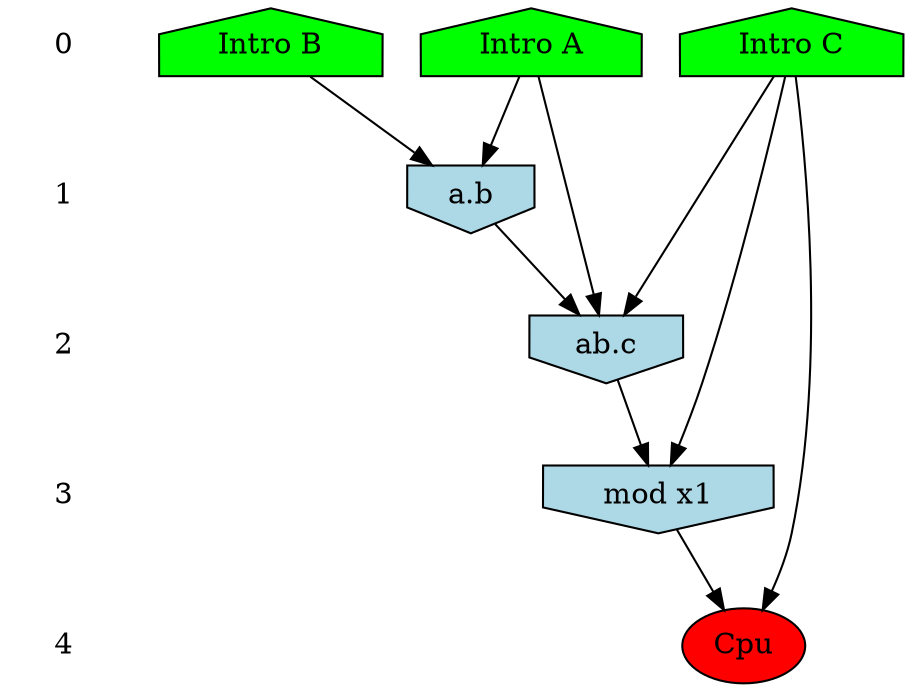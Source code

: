 /* Compression of 2989 causal flows obtained in average at 1.210747E+01 t.u */
/* Compressed causal flows were: [1;2;3;4;5;6;7;8;9;10;11;12;13;14;15;16;17;18;19;20;21;22;23;24;25;26;27;28;29;30;31;32;33;34;35;36;37;38;39;40;41;42;43;44;45;46;47;48;49;50;51;52;53;54;55;56;57;58;59;60;61;62;63;64;65;66;67;68;69;70;71;72;73;74;75;76;77;78;79;80;81;82;83;84;85;86;88;89;90;91;93;94;95;96;97;98;99;100;101;102;103;104;105;106;107;108;109;110;111;112;113;114;115;116;117;118;119;120;121;122;123;124;125;127;128;129;130;131;132;133;134;136;137;138;139;140;141;142;143;144;145;146;147;148;149;150;151;152;153;154;155;156;157;158;160;161;162;163;164;165;166;167;168;169;170;171;172;173;174;175;176;177;178;179;180;181;182;183;184;185;186;187;188;190;191;192;193;194;195;196;198;199;200;201;202;203;204;205;206;207;208;209;210;211;212;213;214;215;216;217;218;219;220;221;222;223;225;226;227;228;229;230;232;233;234;235;236;237;238;239;240;241;242;243;244;245;246;247;248;249;250;251;252;253;254;255;256;257;259;260;262;264;265;266;267;268;270;271;272;273;275;276;277;278;280;282;283;284;285;286;287;288;289;290;291;292;293;294;295;296;297;298;300;301;302;303;304;305;306;307;308;309;310;311;312;313;314;315;317;318;319;320;321;322;323;324;325;327;328;330;331;332;333;334;335;336;337;338;339;340;341;342;343;344;345;346;347;348;350;351;352;353;354;357;358;359;360;362;363;364;365;366;367;368;369;370;371;372;373;374;375;376;377;379;380;381;382;384;385;386;388;389;390;391;392;393;394;395;396;398;399;400;401;402;403;404;405;407;408;409;410;411;412;413;414;415;416;417;418;419;420;421;422;423;424;425;426;427;428;429;430;432;433;434;435;436;437;438;439;440;441;442;443;444;445;446;447;448;449;450;451;453;454;455;456;457;458;459;460;461;462;463;464;466;467;468;469;470;471;472;473;474;476;477;478;479;481;482;483;484;485;486;487;488;489;491;492;493;494;495;496;497;498;501;502;503;504;505;506;508;510;511;512;513;514;516;517;518;519;520;521;522;523;524;525;527;528;529;533;534;535;536;537;539;540;541;542;544;545;546;547;548;549;550;552;553;554;555;556;557;558;559;560;561;562;563;564;566;567;568;569;570;571;572;573;574;575;576;577;578;579;581;583;584;585;586;587;588;589;590;592;593;594;595;597;598;599;600;601;602;603;604;605;606;607;608;609;610;611;612;613;614;615;616;617;618;619;621;622;623;625;626;628;629;630;631;632;633;634;635;637;638;639;640;641;642;644;645;648;650;651;653;654;655;656;659;661;662;663;664;665;666;667;669;670;671;672;674;675;676;677;680;681;682;683;684;685;686;687;688;689;691;693;694;695;696;697;698;699;700;701;702;703;704;706;708;709;710;711;712;713;715;716;717;718;719;720;721;722;723;724;725;728;729;730;731;732;733;734;735;736;737;738;739;740;741;743;744;746;747;749;751;752;753;754;755;756;757;759;760;761;762;763;765;767;768;769;771;773;775;776;777;778;780;781;783;784;786;788;790;791;792;793;794;796;797;798;799;800;803;804;805;806;808;809;811;812;814;817;818;819;820;821;822;823;825;826;827;828;829;830;831;832;833;834;835;836;837;838;839;840;841;842;843;844;848;849;850;851;852;854;855;857;858;859;860;862;863;864;865;866;867;868;869;870;871;872;873;874;875;877;880;881;882;883;884;885;886;888;889;890;891;892;895;897;898;899;900;902;903;904;905;908;909;910;911;912;914;915;917;918;919;920;921;922;923;924;925;927;928;929;930;931;932;933;935;936;937;938;939;940;941;942;943;944;945;946;947;948;950;953;956;958;959;960;961;962;963;964;965;966;967;968;969;970;971;972;973;974;975;976;978;979;981;982;984;986;987;988;989;990;992;993;994;996;997;998;1000;1001;1003;1004;1005;1006;1007;1010;1012;1013;1014;1016;1017;1018;1019;1020;1021;1022;1024;1025;1026;1027;1029;1030;1031;1032;1033;1034;1035;1036;1037;1038;1039;1040;1041;1042;1043;1045;1046;1049;1051;1052;1053;1054;1056;1057;1058;1059;1060;1061;1062;1063;1064;1066;1067;1068;1070;1071;1072;1073;1077;1079;1080;1081;1082;1085;1086;1088;1089;1091;1092;1093;1095;1096;1097;1098;1099;1100;1101;1103;1105;1106;1107;1108;1109;1111;1113;1114;1115;1117;1119;1120;1121;1122;1123;1124;1125;1126;1128;1129;1130;1133;1134;1135;1138;1139;1140;1141;1142;1143;1144;1145;1146;1147;1148;1149;1152;1154;1156;1157;1159;1161;1162;1163;1164;1165;1166;1167;1170;1171;1172;1173;1174;1175;1177;1178;1179;1180;1181;1182;1187;1190;1191;1192;1193;1194;1195;1197;1198;1199;1200;1201;1202;1203;1204;1205;1206;1209;1210;1211;1212;1213;1214;1215;1216;1217;1218;1220;1222;1223;1224;1225;1226;1227;1228;1229;1231;1235;1237;1238;1239;1240;1241;1242;1243;1244;1246;1247;1248;1249;1250;1251;1252;1253;1256;1257;1258;1259;1260;1261;1262;1263;1265;1266;1267;1268;1269;1270;1271;1274;1275;1276;1277;1278;1279;1280;1281;1282;1283;1284;1285;1287;1288;1289;1290;1291;1294;1295;1296;1297;1298;1299;1300;1302;1303;1304;1306;1307;1308;1310;1311;1313;1314;1315;1316;1317;1319;1320;1321;1322;1323;1324;1325;1326;1327;1328;1329;1331;1332;1334;1335;1337;1338;1339;1340;1341;1344;1345;1346;1348;1349;1350;1351;1352;1353;1354;1355;1356;1357;1358;1359;1360;1361;1362;1363;1366;1367;1368;1370;1371;1372;1373;1374;1375;1376;1378;1380;1381;1382;1383;1385;1386;1387;1389;1390;1391;1392;1393;1395;1396;1398;1400;1401;1402;1403;1404;1405;1407;1408;1409;1410;1411;1412;1413;1414;1415;1416;1417;1418;1420;1421;1425;1427;1428;1429;1430;1431;1432;1434;1436;1437;1438;1440;1441;1442;1443;1444;1445;1446;1447;1448;1449;1450;1451;1452;1453;1454;1455;1456;1458;1459;1460;1461;1462;1464;1465;1466;1467;1468;1469;1471;1472;1473;1474;1475;1476;1477;1478;1480;1481;1484;1485;1486;1487;1489;1491;1492;1494;1495;1496;1497;1498;1499;1500;1503;1504;1505;1507;1509;1510;1511;1514;1516;1517;1518;1519;1520;1521;1523;1524;1525;1526;1528;1529;1530;1532;1534;1535;1537;1538;1539;1541;1542;1543;1544;1545;1546;1547;1548;1549;1550;1551;1552;1553;1556;1557;1558;1560;1562;1564;1565;1567;1569;1570;1572;1574;1575;1576;1577;1578;1579;1582;1583;1584;1585;1586;1587;1588;1589;1590;1591;1592;1594;1595;1596;1597;1598;1600;1604;1605;1606;1607;1608;1609;1610;1611;1613;1614;1615;1616;1617;1619;1620;1621;1622;1623;1624;1625;1626;1627;1628;1629;1630;1631;1632;1633;1634;1635;1636;1637;1638;1639;1640;1641;1642;1643;1645;1646;1648;1649;1651;1654;1655;1656;1658;1659;1661;1662;1663;1667;1668;1670;1672;1673;1675;1678;1680;1681;1682;1683;1684;1685;1686;1689;1690;1691;1692;1694;1695;1696;1698;1699;1700;1702;1703;1704;1706;1707;1708;1709;1710;1711;1712;1713;1714;1715;1716;1717;1718;1720;1721;1722;1724;1726;1728;1729;1732;1733;1735;1736;1737;1738;1739;1740;1741;1742;1743;1744;1747;1748;1750;1751;1752;1753;1754;1755;1756;1757;1758;1759;1760;1762;1764;1765;1767;1768;1769;1770;1771;1772;1773;1775;1776;1777;1779;1781;1782;1783;1787;1788;1789;1790;1793;1795;1796;1797;1798;1799;1800;1801;1803;1804;1805;1807;1808;1809;1810;1811;1812;1813;1815;1816;1817;1818;1819;1823;1824;1826;1827;1829;1830;1833;1835;1836;1837;1838;1841;1842;1844;1845;1848;1849;1850;1852;1853;1854;1855;1856;1857;1859;1860;1861;1862;1863;1866;1867;1868;1869;1873;1874;1875;1876;1877;1878;1880;1881;1882;1883;1885;1886;1887;1888;1889;1891;1893;1894;1896;1898;1900;1903;1905;1908;1909;1910;1911;1912;1914;1916;1917;1918;1919;1920;1921;1922;1923;1924;1926;1927;1929;1930;1931;1932;1933;1934;1936;1937;1939;1941;1942;1944;1945;1946;1949;1953;1955;1956;1958;1960;1961;1962;1963;1964;1965;1966;1967;1968;1970;1971;1972;1973;1974;1975;1977;1979;1980;1981;1983;1984;1985;1986;1987;1989;1990;1991;1992;1993;1995;1996;1997;1998;1999;2000;2001;2002;2004;2005;2006;2007;2008;2009;2010;2011;2012;2018;2019;2020;2021;2023;2024;2025;2026;2027;2028;2029;2030;2031;2032;2033;2034;2035;2036;2037;2038;2039;2042;2043;2045;2050;2052;2053;2054;2055;2056;2057;2058;2059;2060;2061;2063;2064;2065;2066;2067;2069;2070;2071;2072;2075;2078;2079;2080;2081;2082;2087;2089;2092;2093;2095;2096;2097;2101;2102;2103;2104;2105;2106;2107;2110;2111;2112;2113;2115;2116;2117;2120;2121;2122;2123;2124;2125;2126;2127;2128;2129;2130;2131;2133;2134;2135;2136;2138;2140;2141;2142;2143;2144;2145;2146;2147;2148;2149;2150;2151;2152;2155;2157;2158;2159;2160;2161;2164;2165;2166;2167;2168;2170;2171;2172;2173;2174;2175;2176;2177;2178;2179;2180;2181;2182;2187;2188;2189;2190;2192;2195;2196;2198;2200;2201;2202;2205;2207;2210;2212;2213;2215;2219;2220;2221;2222;2223;2224;2226;2228;2229;2230;2231;2234;2235;2236;2237;2239;2240;2241;2242;2243;2244;2245;2246;2247;2248;2249;2250;2252;2253;2254;2255;2257;2258;2259;2260;2262;2264;2265;2266;2268;2270;2271;2272;2273;2275;2278;2280;2282;2284;2285;2286;2287;2289;2292;2293;2295;2296;2297;2298;2300;2302;2303;2304;2310;2311;2312;2313;2314;2315;2316;2318;2319;2320;2321;2322;2324;2325;2327;2328;2329;2331;2332;2333;2334;2335;2337;2338;2340;2341;2343;2344;2346;2347;2349;2350;2352;2353;2354;2355;2356;2358;2359;2362;2363;2365;2366;2367;2368;2371;2372;2373;2375;2376;2377;2378;2379;2380;2381;2382;2383;2384;2385;2388;2389;2390;2391;2392;2393;2394;2395;2396;2397;2398;2399;2400;2401;2403;2404;2406;2407;2408;2409;2410;2411;2413;2414;2419;2420;2422;2423;2424;2425;2428;2430;2431;2433;2434;2435;2436;2437;2439;2440;2441;2442;2443;2444;2445;2448;2451;2452;2453;2454;2455;2456;2458;2459;2460;2461;2463;2464;2465;2466;2469;2470;2471;2472;2474;2475;2476;2478;2479;2480;2481;2482;2484;2487;2488;2489;2492;2493;2496;2497;2498;2499;2500;2501;2503;2504;2505;2506;2508;2509;2511;2513;2514;2516;2517;2518;2520;2521;2522;2523;2524;2525;2527;2528;2530;2531;2532;2533;2534;2535;2537;2538;2539;2540;2541;2542;2543;2544;2545;2546;2547;2548;2550;2551;2553;2554;2556;2557;2558;2560;2561;2562;2563;2564;2565;2566;2567;2569;2571;2572;2573;2574;2578;2579;2580;2581;2583;2584;2586;2587;2591;2592;2593;2595;2596;2598;2599;2600;2601;2602;2603;2604;2606;2607;2608;2609;2610;2611;2612;2613;2614;2615;2617;2618;2619;2620;2624;2625;2626;2627;2630;2632;2633;2634;2638;2639;2640;2641;2642;2645;2646;2647;2648;2649;2651;2653;2654;2656;2658;2660;2662;2665;2666;2667;2668;2669;2671;2672;2673;2674;2675;2676;2677;2679;2680;2681;2683;2684;2685;2687;2690;2692;2693;2694;2695;2696;2697;2698;2700;2701;2702;2703;2704;2705;2706;2708;2709;2710;2714;2716;2717;2718;2719;2720;2721;2722;2723;2724;2725;2727;2728;2729;2730;2731;2732;2733;2735;2736;2739;2740;2741;2742;2743;2746;2747;2748;2749;2750;2751;2752;2755;2759;2761;2762;2764;2767;2768;2770;2772;2773;2774;2775;2776;2777;2778;2780;2781;2782;2783;2784;2785;2786;2788;2789;2793;2796;2799;2802;2803;2804;2805;2806;2807;2808;2809;2812;2813;2814;2815;2818;2819;2820;2824;2826;2830;2831;2833;2834;2835;2836;2837;2838;2840;2841;2842;2844;2845;2849;2850;2851;2852;2853;2854;2855;2857;2859;2861;2862;2864;2868;2869;2870;2871;2873;2877;2878;2879;2883;2884;2885;2886;2887;2888;2891;2894;2895;2896;2899;2900;2902;2903;2905;2906;2907;2908;2909;2911;2912;2913;2915;2916;2920;2921;2922;2923;2927;2928;2930;2931;2932;2934;2935;2936;2937;2939;2940;2941;2943;2944;2948;2950;2951;2952;2954;2956;2957;2959;2960;2961;2963;2964;2965;2966;2967;2968;2970;2971;2972;2974;2975;2976;2977;2978;2979;2983;2986;2987;2988;2989;2990;2991;2992;2993;2994;2995;2997;2999;3001;3002;3004;3005;3006;3008;3009;3010;3011;3014;3016;3017;3018;3020;3021;3022;3023;3024;3025;3026;3028;3029;3030;3031;3032;3035;3036;3037;3038;3040;3041;3042;3044;3045;3047;3048;3049;3050;3052;3053;3055;3056;3057;3058;3060;3061;3062;3063;3064;3065;3066;3068;3069;3071;3072;3073;3074;3075;3081;3082;3084;3085;3088;3089;3090;3092;3093;3095;3096;3098;3099;3100;3101;3104;3105;3107;3110;3111;3112;3113;3114;3115;3118;3119;3120;3121;3122;3123;3124;3125;3126;3127;3129;3130;3131;3132;3133;3134;3136;3137;3138;3140;3141;3143;3144;3145;3146;3148;3150;3151;3152;3153;3154;3157;3159;3160;3161;3162;3163;3164;3166;3167;3169;3170;3171;3172;3173;3174;3176;3177;3178;3180;3181;3185;3186;3187;3188;3189;3190;3191;3192;3193;3197;3198;3199;3200;3202;3204;3205;3206;3207;3209;3211;3212;3213;3214;3216;3217;3218;3221;3223;3224;3226;3227;3228;3229;3230;3232;3233;3234;3237;3240;3244;3245;3246;3248;3249;3250;3251;3252;3253;3254;3256;3257;3258;3259;3261;3262;3264;3265;3266;3267;3268;3269;3271;3273;3274;3275;3276;3277;3278;3279;3282;3283;3284;3286;3287;3289;3291;3292;3293;3295;3298;3300;3301;3302;3308;3309;3310;3311;3313;3315;3316;3317;3318;3319;3320;3322;3324;3325;3327;3328;3330;3331;3334;3335;3336;3337;3339;3340;3344;3346;3347;3350;3351;3352;3353;3354;3356;3357;3358;3359;3360;3361;3363;3364;3365;3366;3367;3369;3371;3372;3374;3375;3377;3379;3380;3382;3383;3384;3390;3391;3392;3394;3395;3399;3401;3402;3404;3406;3407;3408;3409;3412;3415;3416;3418;3419;3420;3422;3424;3425;3426;3427;3430;3431;3432;3433;3434;3435;3437;3439;3441;3442;3443;3444;3445;3446;3448;3449;3450;3451;3452;3453;3456;3457;3458;3463;3466;3467;3468;3472;3474;3475;3477;3478;3480;3485;3486;3489;3490;3491;3492;3493;3494;3496;3497;3498;3500;3501;3504;3505;3506;3508;3510;3512;3513;3516;3519;3520;3521;3522;3523;3524;3525;3526;3527;3530;3531;3532;3534;3535;3537;3538;3539;3540;3541;3545;3547;3548;3549;3550;3551;3552;3553;3555;3556;3557;3558;3559;3560;3561;3562;3563;3564;3565;3566;3567;3572;3573;3574;3576;3577;3578;3581;3583;3584;3585;3586;3587;3589;3590;3591;3592;3594;3595;3600;3601;3602;3603;3605;3606;3608;3609;3610;3612;3613;3614;3615;3616;3617;3618;3619;3622;3626;3628;3629;3630;3632;3633;3634;3635;3637;3638;3639;3640;3642;3643;3645;3647;3648;3649;3650;3653;3654;3656;3657;3658;3660;3661;3662;3663;3665;3667;3668;3670;3672;3674;3676;3679;3680;3682;3683;3684;3685;3686;3688;3689;3690;3691;3693;3696;3697;3698;3699;3700;3701;3702;3704;3705;3706;3708;3709;3711;3712;3714;3716;3718;3719;3720;3721;3725;3726;3727;3728;3729;3730;3732;3733;3737;3738;3741;3743;3744;3745;3749;3752;3753;3754;3755;3757;3758;3760;3764;3765;3770;3772;3773;3774;3775;3776;3779;3781;3782;3783;3784;3786;3788;3789;3790;3792;3793;3794;3795;3796;3797;3800;3802;3803;3804;3805;3806;3808;3809;3810;3811;3812;3814;3815;3818;3820;3821;3822;3824;3826;3828;3830;3831;3832;3834;3835;3836;3837;3840;3843;3845;3847;3848;3849;3850;3851;3852;3853;3854;3855;3856;3858;3859;3860;3861;3865;3867;3868;3871;3872;3877;3878;3879;3881;3882;3883;3884;3885;3887;3890;3892;3895;3897;3898;3899;3900;3901;3902;3903;3905;3906;3907;3910;3912;3915;3916;3917;3918;3919;3921;3923;3924;3928;3929;3930;3931;3934;3935;3936;3937;3938;3942;3944;3945;3946;3947;3948;3949;3950;3952;3955;3959;3960;3961;3962;3964;3967;3968;3969;3970;3973;3974;3975;3976;3977;3979;3980;3981;3983;3984;3987;3988;3989] */
digraph G{
 ranksep=.5 ; 
{ rank = same ; "0" [shape=plaintext] ; node_1 [label ="Intro B", shape=house, style=filled, fillcolor=green] ;
node_2 [label ="Intro A", shape=house, style=filled, fillcolor=green] ;
node_3 [label ="Intro C", shape=house, style=filled, fillcolor=green] ;
}
{ rank = same ; "1" [shape=plaintext] ; node_4 [label="a.b", shape=invhouse, style=filled, fillcolor = lightblue] ;
}
{ rank = same ; "2" [shape=plaintext] ; node_5 [label="ab.c", shape=invhouse, style=filled, fillcolor = lightblue] ;
}
{ rank = same ; "3" [shape=plaintext] ; node_6 [label="mod x1", shape=invhouse, style=filled, fillcolor = lightblue] ;
}
{ rank = same ; "4" [shape=plaintext] ; node_7 [label ="Cpu", style=filled, fillcolor=red] ;
}
"0" -> "1" [style="invis"]; 
"1" -> "2" [style="invis"]; 
"2" -> "3" [style="invis"]; 
"3" -> "4" [style="invis"]; 
node_1 -> node_4
node_2 -> node_4
node_2 -> node_5
node_3 -> node_5
node_4 -> node_5
node_3 -> node_6
node_5 -> node_6
node_3 -> node_7
node_6 -> node_7
}
/*
 Dot generation time: 0.004000
*/